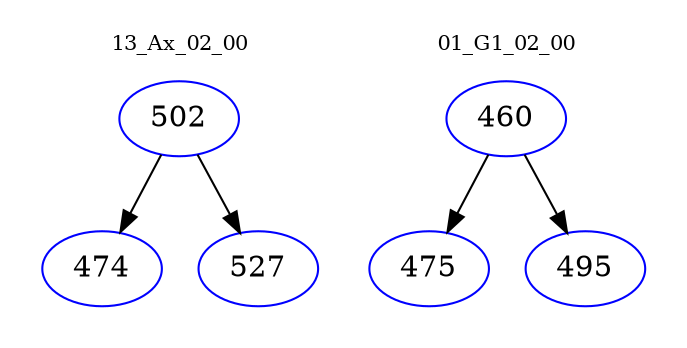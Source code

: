 digraph{
subgraph cluster_0 {
color = white
label = "13_Ax_02_00";
fontsize=10;
T0_502 [label="502", color="blue"]
T0_502 -> T0_474 [color="black"]
T0_474 [label="474", color="blue"]
T0_502 -> T0_527 [color="black"]
T0_527 [label="527", color="blue"]
}
subgraph cluster_1 {
color = white
label = "01_G1_02_00";
fontsize=10;
T1_460 [label="460", color="blue"]
T1_460 -> T1_475 [color="black"]
T1_475 [label="475", color="blue"]
T1_460 -> T1_495 [color="black"]
T1_495 [label="495", color="blue"]
}
}
